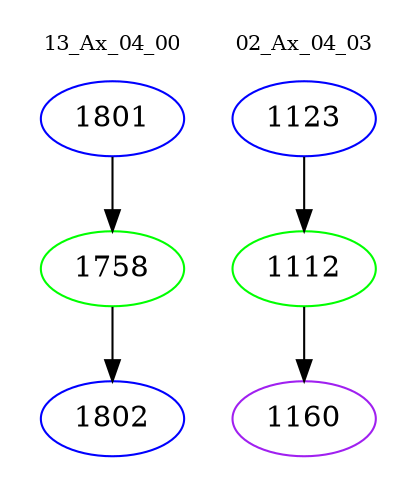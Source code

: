 digraph{
subgraph cluster_0 {
color = white
label = "13_Ax_04_00";
fontsize=10;
T0_1801 [label="1801", color="blue"]
T0_1801 -> T0_1758 [color="black"]
T0_1758 [label="1758", color="green"]
T0_1758 -> T0_1802 [color="black"]
T0_1802 [label="1802", color="blue"]
}
subgraph cluster_1 {
color = white
label = "02_Ax_04_03";
fontsize=10;
T1_1123 [label="1123", color="blue"]
T1_1123 -> T1_1112 [color="black"]
T1_1112 [label="1112", color="green"]
T1_1112 -> T1_1160 [color="black"]
T1_1160 [label="1160", color="purple"]
}
}
